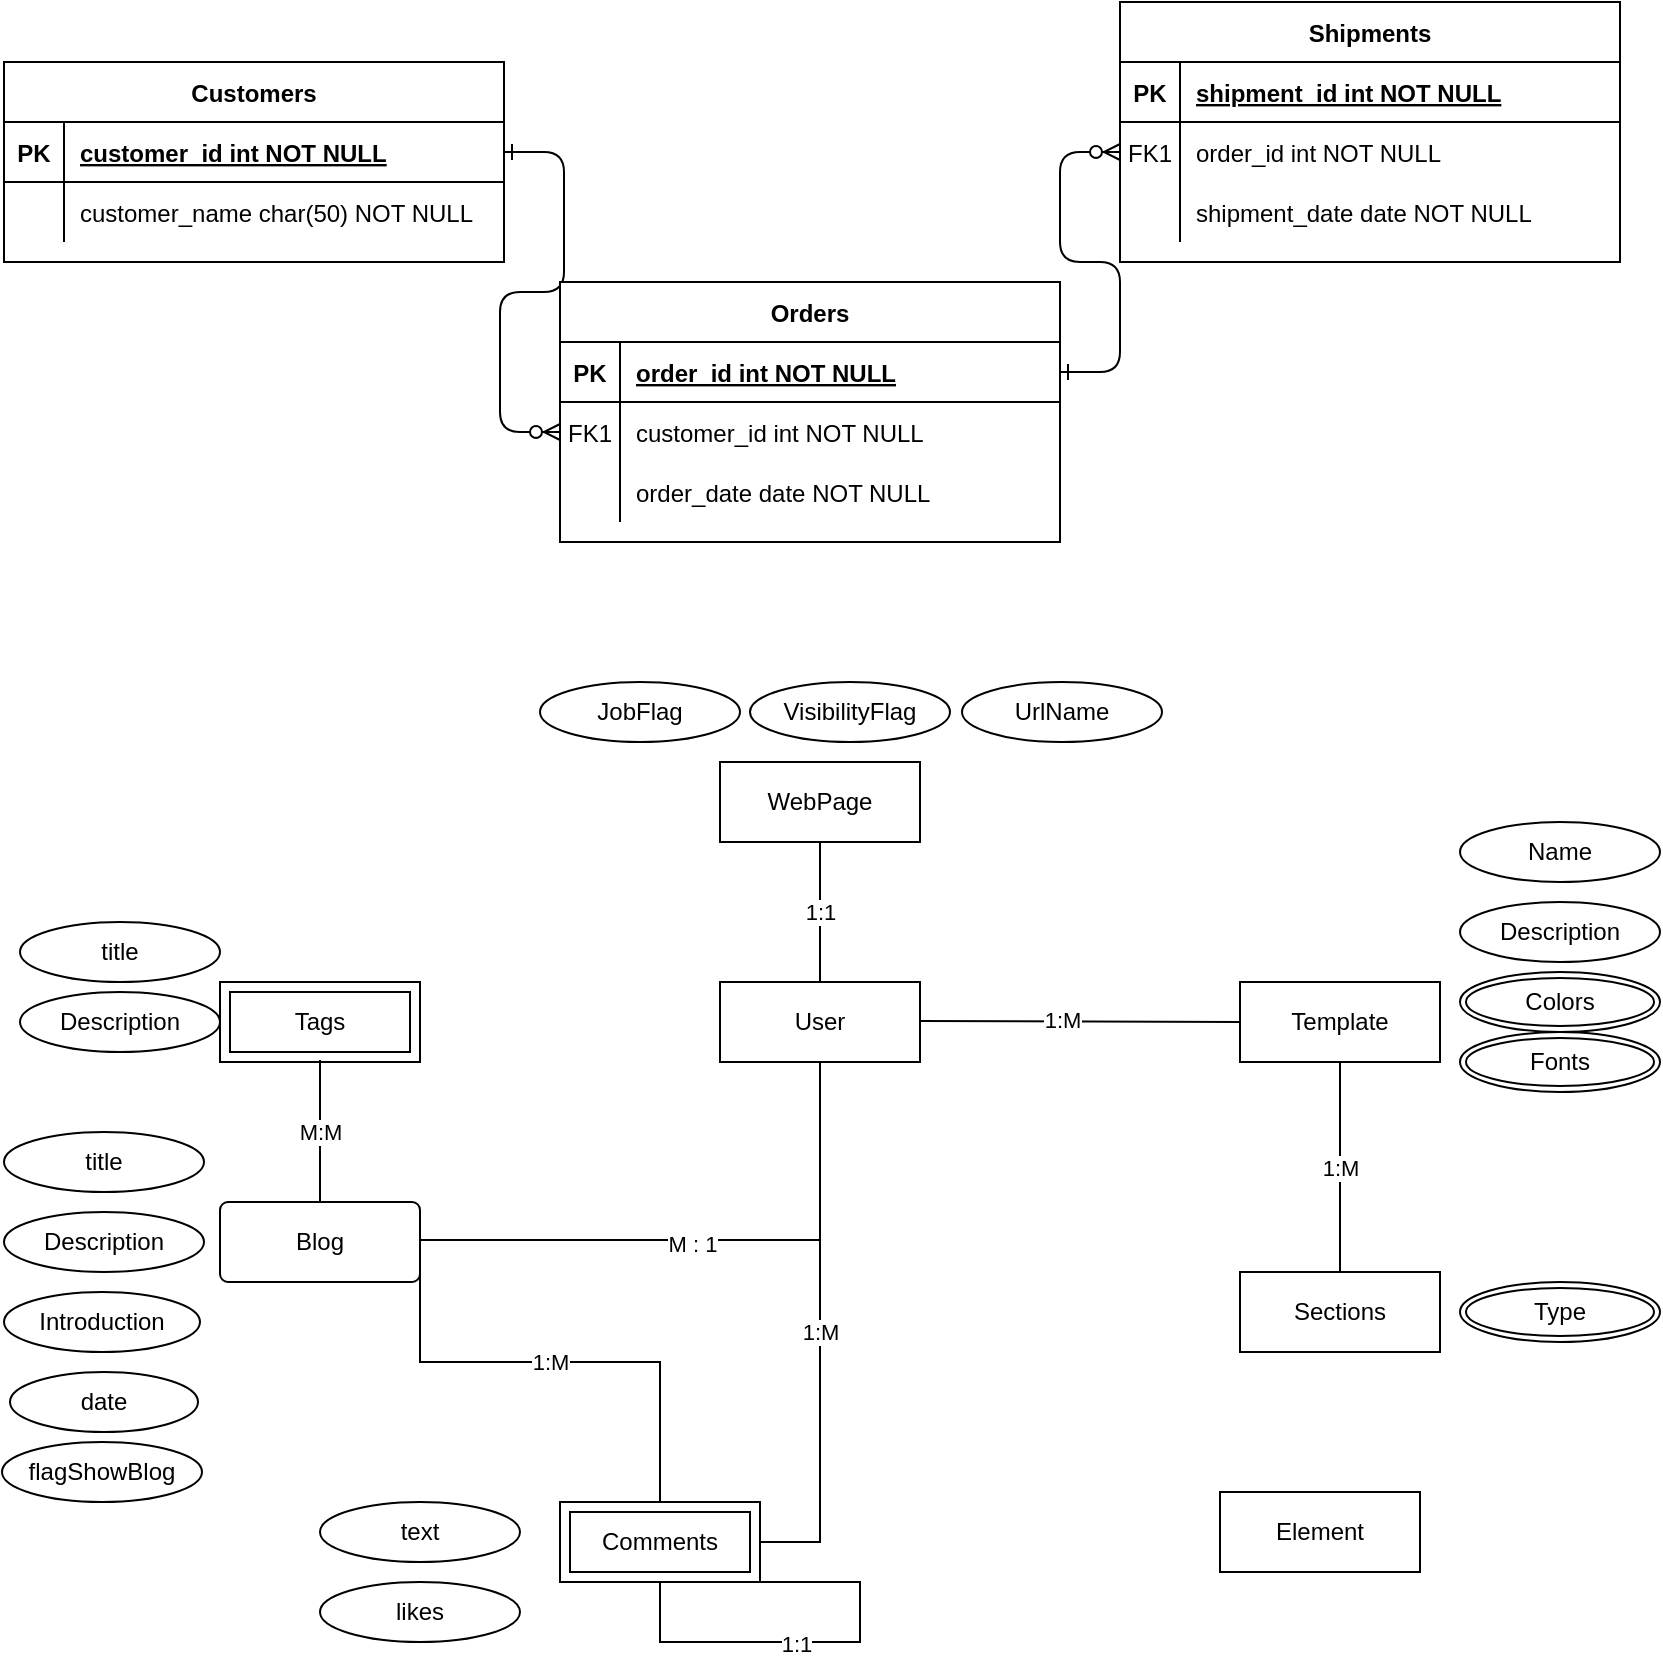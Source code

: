 <mxfile version="15.8.0" type="github">
  <diagram id="R2lEEEUBdFMjLlhIrx00" name="Page-1">
    <mxGraphModel dx="1422" dy="798" grid="1" gridSize="10" guides="1" tooltips="1" connect="1" arrows="1" fold="1" page="1" pageScale="1" pageWidth="850" pageHeight="1100" math="0" shadow="0" extFonts="Permanent Marker^https://fonts.googleapis.com/css?family=Permanent+Marker">
      <root>
        <mxCell id="0" />
        <mxCell id="1" parent="0" />
        <mxCell id="C-vyLk0tnHw3VtMMgP7b-1" value="" style="edgeStyle=entityRelationEdgeStyle;endArrow=ERzeroToMany;startArrow=ERone;endFill=1;startFill=0;entryX=0;entryY=0.5;entryDx=0;entryDy=0;exitX=1;exitY=0.5;exitDx=0;exitDy=0;" parent="1" source="C-vyLk0tnHw3VtMMgP7b-24" target="C-vyLk0tnHw3VtMMgP7b-6" edge="1">
          <mxGeometry width="100" height="100" relative="1" as="geometry">
            <mxPoint x="390" y="-75" as="sourcePoint" />
            <mxPoint x="440" y="480" as="targetPoint" />
          </mxGeometry>
        </mxCell>
        <mxCell id="C-vyLk0tnHw3VtMMgP7b-12" value="" style="edgeStyle=entityRelationEdgeStyle;endArrow=ERzeroToMany;startArrow=ERone;endFill=1;startFill=0;" parent="1" source="C-vyLk0tnHw3VtMMgP7b-3" target="C-vyLk0tnHw3VtMMgP7b-17" edge="1">
          <mxGeometry width="100" height="100" relative="1" as="geometry">
            <mxPoint x="400" y="40" as="sourcePoint" />
            <mxPoint x="460" y="65" as="targetPoint" />
          </mxGeometry>
        </mxCell>
        <mxCell id="C-vyLk0tnHw3VtMMgP7b-2" value="Orders" style="shape=table;startSize=30;container=1;collapsible=1;childLayout=tableLayout;fixedRows=1;rowLines=0;fontStyle=1;align=center;resizeLast=1;" parent="1" vertex="1">
          <mxGeometry x="280" y="160" width="250" height="130" as="geometry" />
        </mxCell>
        <mxCell id="C-vyLk0tnHw3VtMMgP7b-3" value="" style="shape=partialRectangle;collapsible=0;dropTarget=0;pointerEvents=0;fillColor=none;points=[[0,0.5],[1,0.5]];portConstraint=eastwest;top=0;left=0;right=0;bottom=1;" parent="C-vyLk0tnHw3VtMMgP7b-2" vertex="1">
          <mxGeometry y="30" width="250" height="30" as="geometry" />
        </mxCell>
        <mxCell id="C-vyLk0tnHw3VtMMgP7b-4" value="PK" style="shape=partialRectangle;overflow=hidden;connectable=0;fillColor=none;top=0;left=0;bottom=0;right=0;fontStyle=1;" parent="C-vyLk0tnHw3VtMMgP7b-3" vertex="1">
          <mxGeometry width="30" height="30" as="geometry">
            <mxRectangle width="30" height="30" as="alternateBounds" />
          </mxGeometry>
        </mxCell>
        <mxCell id="C-vyLk0tnHw3VtMMgP7b-5" value="order_id int NOT NULL " style="shape=partialRectangle;overflow=hidden;connectable=0;fillColor=none;top=0;left=0;bottom=0;right=0;align=left;spacingLeft=6;fontStyle=5;" parent="C-vyLk0tnHw3VtMMgP7b-3" vertex="1">
          <mxGeometry x="30" width="220" height="30" as="geometry">
            <mxRectangle width="220" height="30" as="alternateBounds" />
          </mxGeometry>
        </mxCell>
        <mxCell id="C-vyLk0tnHw3VtMMgP7b-6" value="" style="shape=partialRectangle;collapsible=0;dropTarget=0;pointerEvents=0;fillColor=none;points=[[0,0.5],[1,0.5]];portConstraint=eastwest;top=0;left=0;right=0;bottom=0;" parent="C-vyLk0tnHw3VtMMgP7b-2" vertex="1">
          <mxGeometry y="60" width="250" height="30" as="geometry" />
        </mxCell>
        <mxCell id="C-vyLk0tnHw3VtMMgP7b-7" value="FK1" style="shape=partialRectangle;overflow=hidden;connectable=0;fillColor=none;top=0;left=0;bottom=0;right=0;" parent="C-vyLk0tnHw3VtMMgP7b-6" vertex="1">
          <mxGeometry width="30" height="30" as="geometry">
            <mxRectangle width="30" height="30" as="alternateBounds" />
          </mxGeometry>
        </mxCell>
        <mxCell id="C-vyLk0tnHw3VtMMgP7b-8" value="customer_id int NOT NULL" style="shape=partialRectangle;overflow=hidden;connectable=0;fillColor=none;top=0;left=0;bottom=0;right=0;align=left;spacingLeft=6;" parent="C-vyLk0tnHw3VtMMgP7b-6" vertex="1">
          <mxGeometry x="30" width="220" height="30" as="geometry">
            <mxRectangle width="220" height="30" as="alternateBounds" />
          </mxGeometry>
        </mxCell>
        <mxCell id="C-vyLk0tnHw3VtMMgP7b-9" value="" style="shape=partialRectangle;collapsible=0;dropTarget=0;pointerEvents=0;fillColor=none;points=[[0,0.5],[1,0.5]];portConstraint=eastwest;top=0;left=0;right=0;bottom=0;" parent="C-vyLk0tnHw3VtMMgP7b-2" vertex="1">
          <mxGeometry y="90" width="250" height="30" as="geometry" />
        </mxCell>
        <mxCell id="C-vyLk0tnHw3VtMMgP7b-10" value="" style="shape=partialRectangle;overflow=hidden;connectable=0;fillColor=none;top=0;left=0;bottom=0;right=0;" parent="C-vyLk0tnHw3VtMMgP7b-9" vertex="1">
          <mxGeometry width="30" height="30" as="geometry">
            <mxRectangle width="30" height="30" as="alternateBounds" />
          </mxGeometry>
        </mxCell>
        <mxCell id="C-vyLk0tnHw3VtMMgP7b-11" value="order_date date NOT NULL" style="shape=partialRectangle;overflow=hidden;connectable=0;fillColor=none;top=0;left=0;bottom=0;right=0;align=left;spacingLeft=6;" parent="C-vyLk0tnHw3VtMMgP7b-9" vertex="1">
          <mxGeometry x="30" width="220" height="30" as="geometry">
            <mxRectangle width="220" height="30" as="alternateBounds" />
          </mxGeometry>
        </mxCell>
        <mxCell id="C-vyLk0tnHw3VtMMgP7b-13" value="Shipments" style="shape=table;startSize=30;container=1;collapsible=1;childLayout=tableLayout;fixedRows=1;rowLines=0;fontStyle=1;align=center;resizeLast=1;" parent="1" vertex="1">
          <mxGeometry x="560" y="20" width="250" height="130" as="geometry" />
        </mxCell>
        <mxCell id="C-vyLk0tnHw3VtMMgP7b-14" value="" style="shape=partialRectangle;collapsible=0;dropTarget=0;pointerEvents=0;fillColor=none;points=[[0,0.5],[1,0.5]];portConstraint=eastwest;top=0;left=0;right=0;bottom=1;" parent="C-vyLk0tnHw3VtMMgP7b-13" vertex="1">
          <mxGeometry y="30" width="250" height="30" as="geometry" />
        </mxCell>
        <mxCell id="C-vyLk0tnHw3VtMMgP7b-15" value="PK" style="shape=partialRectangle;overflow=hidden;connectable=0;fillColor=none;top=0;left=0;bottom=0;right=0;fontStyle=1;" parent="C-vyLk0tnHw3VtMMgP7b-14" vertex="1">
          <mxGeometry width="30" height="30" as="geometry">
            <mxRectangle width="30" height="30" as="alternateBounds" />
          </mxGeometry>
        </mxCell>
        <mxCell id="C-vyLk0tnHw3VtMMgP7b-16" value="shipment_id int NOT NULL " style="shape=partialRectangle;overflow=hidden;connectable=0;fillColor=none;top=0;left=0;bottom=0;right=0;align=left;spacingLeft=6;fontStyle=5;" parent="C-vyLk0tnHw3VtMMgP7b-14" vertex="1">
          <mxGeometry x="30" width="220" height="30" as="geometry">
            <mxRectangle width="220" height="30" as="alternateBounds" />
          </mxGeometry>
        </mxCell>
        <mxCell id="C-vyLk0tnHw3VtMMgP7b-17" value="" style="shape=partialRectangle;collapsible=0;dropTarget=0;pointerEvents=0;fillColor=none;points=[[0,0.5],[1,0.5]];portConstraint=eastwest;top=0;left=0;right=0;bottom=0;" parent="C-vyLk0tnHw3VtMMgP7b-13" vertex="1">
          <mxGeometry y="60" width="250" height="30" as="geometry" />
        </mxCell>
        <mxCell id="C-vyLk0tnHw3VtMMgP7b-18" value="FK1" style="shape=partialRectangle;overflow=hidden;connectable=0;fillColor=none;top=0;left=0;bottom=0;right=0;" parent="C-vyLk0tnHw3VtMMgP7b-17" vertex="1">
          <mxGeometry width="30" height="30" as="geometry">
            <mxRectangle width="30" height="30" as="alternateBounds" />
          </mxGeometry>
        </mxCell>
        <mxCell id="C-vyLk0tnHw3VtMMgP7b-19" value="order_id int NOT NULL" style="shape=partialRectangle;overflow=hidden;connectable=0;fillColor=none;top=0;left=0;bottom=0;right=0;align=left;spacingLeft=6;" parent="C-vyLk0tnHw3VtMMgP7b-17" vertex="1">
          <mxGeometry x="30" width="220" height="30" as="geometry">
            <mxRectangle width="220" height="30" as="alternateBounds" />
          </mxGeometry>
        </mxCell>
        <mxCell id="C-vyLk0tnHw3VtMMgP7b-20" value="" style="shape=partialRectangle;collapsible=0;dropTarget=0;pointerEvents=0;fillColor=none;points=[[0,0.5],[1,0.5]];portConstraint=eastwest;top=0;left=0;right=0;bottom=0;" parent="C-vyLk0tnHw3VtMMgP7b-13" vertex="1">
          <mxGeometry y="90" width="250" height="30" as="geometry" />
        </mxCell>
        <mxCell id="C-vyLk0tnHw3VtMMgP7b-21" value="" style="shape=partialRectangle;overflow=hidden;connectable=0;fillColor=none;top=0;left=0;bottom=0;right=0;" parent="C-vyLk0tnHw3VtMMgP7b-20" vertex="1">
          <mxGeometry width="30" height="30" as="geometry">
            <mxRectangle width="30" height="30" as="alternateBounds" />
          </mxGeometry>
        </mxCell>
        <mxCell id="C-vyLk0tnHw3VtMMgP7b-22" value="shipment_date date NOT NULL" style="shape=partialRectangle;overflow=hidden;connectable=0;fillColor=none;top=0;left=0;bottom=0;right=0;align=left;spacingLeft=6;" parent="C-vyLk0tnHw3VtMMgP7b-20" vertex="1">
          <mxGeometry x="30" width="220" height="30" as="geometry">
            <mxRectangle width="220" height="30" as="alternateBounds" />
          </mxGeometry>
        </mxCell>
        <mxCell id="C-vyLk0tnHw3VtMMgP7b-23" value="Customers" style="shape=table;startSize=30;container=1;collapsible=1;childLayout=tableLayout;fixedRows=1;rowLines=0;fontStyle=1;align=center;resizeLast=1;" parent="1" vertex="1">
          <mxGeometry x="2" y="50" width="250" height="100" as="geometry" />
        </mxCell>
        <mxCell id="C-vyLk0tnHw3VtMMgP7b-24" value="" style="shape=partialRectangle;collapsible=0;dropTarget=0;pointerEvents=0;fillColor=none;points=[[0,0.5],[1,0.5]];portConstraint=eastwest;top=0;left=0;right=0;bottom=1;" parent="C-vyLk0tnHw3VtMMgP7b-23" vertex="1">
          <mxGeometry y="30" width="250" height="30" as="geometry" />
        </mxCell>
        <mxCell id="C-vyLk0tnHw3VtMMgP7b-25" value="PK" style="shape=partialRectangle;overflow=hidden;connectable=0;fillColor=none;top=0;left=0;bottom=0;right=0;fontStyle=1;" parent="C-vyLk0tnHw3VtMMgP7b-24" vertex="1">
          <mxGeometry width="30" height="30" as="geometry">
            <mxRectangle width="30" height="30" as="alternateBounds" />
          </mxGeometry>
        </mxCell>
        <mxCell id="C-vyLk0tnHw3VtMMgP7b-26" value="customer_id int NOT NULL " style="shape=partialRectangle;overflow=hidden;connectable=0;fillColor=none;top=0;left=0;bottom=0;right=0;align=left;spacingLeft=6;fontStyle=5;" parent="C-vyLk0tnHw3VtMMgP7b-24" vertex="1">
          <mxGeometry x="30" width="220" height="30" as="geometry">
            <mxRectangle width="220" height="30" as="alternateBounds" />
          </mxGeometry>
        </mxCell>
        <mxCell id="C-vyLk0tnHw3VtMMgP7b-27" value="" style="shape=partialRectangle;collapsible=0;dropTarget=0;pointerEvents=0;fillColor=none;points=[[0,0.5],[1,0.5]];portConstraint=eastwest;top=0;left=0;right=0;bottom=0;" parent="C-vyLk0tnHw3VtMMgP7b-23" vertex="1">
          <mxGeometry y="60" width="250" height="30" as="geometry" />
        </mxCell>
        <mxCell id="C-vyLk0tnHw3VtMMgP7b-28" value="" style="shape=partialRectangle;overflow=hidden;connectable=0;fillColor=none;top=0;left=0;bottom=0;right=0;" parent="C-vyLk0tnHw3VtMMgP7b-27" vertex="1">
          <mxGeometry width="30" height="30" as="geometry">
            <mxRectangle width="30" height="30" as="alternateBounds" />
          </mxGeometry>
        </mxCell>
        <mxCell id="C-vyLk0tnHw3VtMMgP7b-29" value="customer_name char(50) NOT NULL" style="shape=partialRectangle;overflow=hidden;connectable=0;fillColor=none;top=0;left=0;bottom=0;right=0;align=left;spacingLeft=6;" parent="C-vyLk0tnHw3VtMMgP7b-27" vertex="1">
          <mxGeometry x="30" width="220" height="30" as="geometry">
            <mxRectangle width="220" height="30" as="alternateBounds" />
          </mxGeometry>
        </mxCell>
        <mxCell id="mhd1rwPNE3jdb9sb6sS8-1" value="Blog" style="rounded=1;arcSize=10;whiteSpace=wrap;html=1;align=center;" parent="1" vertex="1">
          <mxGeometry x="110" y="620" width="100" height="40" as="geometry" />
        </mxCell>
        <mxCell id="mhd1rwPNE3jdb9sb6sS8-2" value="title" style="ellipse;whiteSpace=wrap;html=1;align=center;" parent="1" vertex="1">
          <mxGeometry x="2" y="585" width="100" height="30" as="geometry" />
        </mxCell>
        <mxCell id="mhd1rwPNE3jdb9sb6sS8-3" value="Description" style="ellipse;whiteSpace=wrap;html=1;align=center;" parent="1" vertex="1">
          <mxGeometry x="2" y="625" width="100" height="30" as="geometry" />
        </mxCell>
        <mxCell id="mhd1rwPNE3jdb9sb6sS8-4" value="Introduction" style="ellipse;whiteSpace=wrap;html=1;align=center;" parent="1" vertex="1">
          <mxGeometry x="2" y="665" width="98" height="30" as="geometry" />
        </mxCell>
        <mxCell id="mhd1rwPNE3jdb9sb6sS8-11" value="User" style="whiteSpace=wrap;html=1;align=center;" parent="1" vertex="1">
          <mxGeometry x="360" y="510" width="100" height="40" as="geometry" />
        </mxCell>
        <mxCell id="mhd1rwPNE3jdb9sb6sS8-19" value="Comments" style="shape=ext;margin=3;double=1;whiteSpace=wrap;html=1;align=center;" parent="1" vertex="1">
          <mxGeometry x="280" y="770" width="100" height="40" as="geometry" />
        </mxCell>
        <mxCell id="mhd1rwPNE3jdb9sb6sS8-24" value="date" style="ellipse;whiteSpace=wrap;html=1;align=center;" parent="1" vertex="1">
          <mxGeometry x="5" y="705" width="94" height="30" as="geometry" />
        </mxCell>
        <mxCell id="mhd1rwPNE3jdb9sb6sS8-32" value="" style="endArrow=none;html=1;rounded=0;entryX=0.5;entryY=1;entryDx=0;entryDy=0;" parent="1" target="mhd1rwPNE3jdb9sb6sS8-11" edge="1">
          <mxGeometry relative="1" as="geometry">
            <mxPoint x="210" y="639" as="sourcePoint" />
            <mxPoint x="370" y="639" as="targetPoint" />
            <Array as="points">
              <mxPoint x="410" y="639" />
            </Array>
          </mxGeometry>
        </mxCell>
        <mxCell id="mhd1rwPNE3jdb9sb6sS8-33" value="M : 1" style="edgeLabel;html=1;align=center;verticalAlign=middle;resizable=0;points=[];" parent="mhd1rwPNE3jdb9sb6sS8-32" vertex="1" connectable="0">
          <mxGeometry x="-0.059" y="-2" relative="1" as="geometry">
            <mxPoint as="offset" />
          </mxGeometry>
        </mxCell>
        <mxCell id="mhd1rwPNE3jdb9sb6sS8-37" value="1:M" style="endArrow=none;html=1;rounded=0;entryX=1;entryY=0.5;entryDx=0;entryDy=0;" parent="1" target="mhd1rwPNE3jdb9sb6sS8-19" edge="1">
          <mxGeometry relative="1" as="geometry">
            <mxPoint x="410" y="550" as="sourcePoint" />
            <mxPoint x="500" y="700" as="targetPoint" />
            <Array as="points">
              <mxPoint x="410" y="790" />
            </Array>
          </mxGeometry>
        </mxCell>
        <mxCell id="mhd1rwPNE3jdb9sb6sS8-38" value="1:M" style="endArrow=none;html=1;rounded=0;exitX=1;exitY=0.5;exitDx=0;exitDy=0;entryX=0.5;entryY=0;entryDx=0;entryDy=0;" parent="1" source="mhd1rwPNE3jdb9sb6sS8-1" target="mhd1rwPNE3jdb9sb6sS8-19" edge="1">
          <mxGeometry relative="1" as="geometry">
            <mxPoint x="340" y="700" as="sourcePoint" />
            <mxPoint x="500" y="700" as="targetPoint" />
            <Array as="points">
              <mxPoint x="210" y="700" />
              <mxPoint x="330" y="700" />
            </Array>
          </mxGeometry>
        </mxCell>
        <mxCell id="mhd1rwPNE3jdb9sb6sS8-40" value="Template" style="whiteSpace=wrap;html=1;align=center;" parent="1" vertex="1">
          <mxGeometry x="620" y="510" width="100" height="40" as="geometry" />
        </mxCell>
        <mxCell id="mhd1rwPNE3jdb9sb6sS8-41" value="" style="endArrow=none;html=1;rounded=0;entryX=0;entryY=0.5;entryDx=0;entryDy=0;" parent="1" target="mhd1rwPNE3jdb9sb6sS8-40" edge="1">
          <mxGeometry relative="1" as="geometry">
            <mxPoint x="460" y="529.5" as="sourcePoint" />
            <mxPoint x="620" y="529.5" as="targetPoint" />
          </mxGeometry>
        </mxCell>
        <mxCell id="mhd1rwPNE3jdb9sb6sS8-42" value="1:M" style="edgeLabel;html=1;align=center;verticalAlign=middle;resizable=0;points=[];" parent="mhd1rwPNE3jdb9sb6sS8-41" vertex="1" connectable="0">
          <mxGeometry x="-0.12" y="1" relative="1" as="geometry">
            <mxPoint as="offset" />
          </mxGeometry>
        </mxCell>
        <mxCell id="mhd1rwPNE3jdb9sb6sS8-43" value="Name" style="ellipse;whiteSpace=wrap;html=1;align=center;" parent="1" vertex="1">
          <mxGeometry x="730" y="430" width="100" height="30" as="geometry" />
        </mxCell>
        <mxCell id="mhd1rwPNE3jdb9sb6sS8-44" value="Description" style="ellipse;whiteSpace=wrap;html=1;align=center;" parent="1" vertex="1">
          <mxGeometry x="730" y="470" width="100" height="30" as="geometry" />
        </mxCell>
        <mxCell id="mhd1rwPNE3jdb9sb6sS8-53" value="flagShowBlog" style="ellipse;whiteSpace=wrap;html=1;align=center;" parent="1" vertex="1">
          <mxGeometry x="1" y="740" width="100" height="30" as="geometry" />
        </mxCell>
        <mxCell id="mhd1rwPNE3jdb9sb6sS8-66" value="Tags" style="shape=ext;margin=3;double=1;whiteSpace=wrap;html=1;align=center;" parent="1" vertex="1">
          <mxGeometry x="110" y="510" width="100" height="40" as="geometry" />
        </mxCell>
        <mxCell id="mhd1rwPNE3jdb9sb6sS8-73" value="M:M" style="endArrow=none;html=1;rounded=0;entryX=0.5;entryY=0;entryDx=0;entryDy=0;" parent="1" target="mhd1rwPNE3jdb9sb6sS8-1" edge="1">
          <mxGeometry relative="1" as="geometry">
            <mxPoint x="160" y="549" as="sourcePoint" />
            <mxPoint x="320" y="549" as="targetPoint" />
          </mxGeometry>
        </mxCell>
        <mxCell id="mhd1rwPNE3jdb9sb6sS8-74" value="title" style="ellipse;whiteSpace=wrap;html=1;align=center;" parent="1" vertex="1">
          <mxGeometry x="10" y="480" width="100" height="30" as="geometry" />
        </mxCell>
        <mxCell id="mhd1rwPNE3jdb9sb6sS8-75" value="Description" style="ellipse;whiteSpace=wrap;html=1;align=center;" parent="1" vertex="1">
          <mxGeometry x="10" y="515" width="100" height="30" as="geometry" />
        </mxCell>
        <mxCell id="mhd1rwPNE3jdb9sb6sS8-76" value="text" style="ellipse;whiteSpace=wrap;html=1;align=center;" parent="1" vertex="1">
          <mxGeometry x="160" y="770" width="100" height="30" as="geometry" />
        </mxCell>
        <mxCell id="mhd1rwPNE3jdb9sb6sS8-79" value="Sections" style="whiteSpace=wrap;html=1;align=center;" parent="1" vertex="1">
          <mxGeometry x="620" y="655" width="100" height="40" as="geometry" />
        </mxCell>
        <mxCell id="mhd1rwPNE3jdb9sb6sS8-80" value="Element" style="whiteSpace=wrap;html=1;align=center;" parent="1" vertex="1">
          <mxGeometry x="610" y="765" width="100" height="40" as="geometry" />
        </mxCell>
        <mxCell id="mhd1rwPNE3jdb9sb6sS8-81" value="Colors" style="ellipse;shape=doubleEllipse;margin=3;whiteSpace=wrap;html=1;align=center;" parent="1" vertex="1">
          <mxGeometry x="730" y="505" width="100" height="30" as="geometry" />
        </mxCell>
        <mxCell id="mhd1rwPNE3jdb9sb6sS8-83" value="Fonts" style="ellipse;shape=doubleEllipse;margin=3;whiteSpace=wrap;html=1;align=center;" parent="1" vertex="1">
          <mxGeometry x="730" y="535" width="100" height="30" as="geometry" />
        </mxCell>
        <mxCell id="PP_Ne7jfOEdoxVb4praj-1" value="JobFlag" style="ellipse;whiteSpace=wrap;html=1;align=center;" vertex="1" parent="1">
          <mxGeometry x="270" y="360" width="100" height="30" as="geometry" />
        </mxCell>
        <mxCell id="PP_Ne7jfOEdoxVb4praj-4" value="likes" style="ellipse;whiteSpace=wrap;html=1;align=center;" vertex="1" parent="1">
          <mxGeometry x="160" y="810" width="100" height="30" as="geometry" />
        </mxCell>
        <mxCell id="PP_Ne7jfOEdoxVb4praj-5" value="" style="endArrow=none;html=1;rounded=0;entryX=0.5;entryY=1;entryDx=0;entryDy=0;exitX=1;exitY=1;exitDx=0;exitDy=0;" edge="1" parent="1" source="mhd1rwPNE3jdb9sb6sS8-19" target="mhd1rwPNE3jdb9sb6sS8-19">
          <mxGeometry relative="1" as="geometry">
            <mxPoint x="330" y="810" as="sourcePoint" />
            <mxPoint x="330" y="860" as="targetPoint" />
            <Array as="points">
              <mxPoint x="430" y="810" />
              <mxPoint x="430" y="840" />
              <mxPoint x="330" y="840" />
            </Array>
          </mxGeometry>
        </mxCell>
        <mxCell id="PP_Ne7jfOEdoxVb4praj-6" value="1:1" style="edgeLabel;html=1;align=center;verticalAlign=middle;resizable=0;points=[];" vertex="1" connectable="0" parent="PP_Ne7jfOEdoxVb4praj-5">
          <mxGeometry x="0.067" y="1" relative="1" as="geometry">
            <mxPoint as="offset" />
          </mxGeometry>
        </mxCell>
        <mxCell id="PP_Ne7jfOEdoxVb4praj-9" value="WebPage" style="whiteSpace=wrap;html=1;align=center;" vertex="1" parent="1">
          <mxGeometry x="360" y="400" width="100" height="40" as="geometry" />
        </mxCell>
        <mxCell id="PP_Ne7jfOEdoxVb4praj-10" value="1:1" style="endArrow=none;html=1;rounded=0;exitX=0.5;exitY=1;exitDx=0;exitDy=0;entryX=0.5;entryY=0;entryDx=0;entryDy=0;" edge="1" parent="1" source="PP_Ne7jfOEdoxVb4praj-9" target="mhd1rwPNE3jdb9sb6sS8-11">
          <mxGeometry relative="1" as="geometry">
            <mxPoint x="340" y="510" as="sourcePoint" />
            <mxPoint x="500" y="510" as="targetPoint" />
          </mxGeometry>
        </mxCell>
        <mxCell id="PP_Ne7jfOEdoxVb4praj-11" value="VisibilityFlag" style="ellipse;whiteSpace=wrap;html=1;align=center;" vertex="1" parent="1">
          <mxGeometry x="375" y="360" width="100" height="30" as="geometry" />
        </mxCell>
        <mxCell id="PP_Ne7jfOEdoxVb4praj-12" value="UrlName" style="ellipse;whiteSpace=wrap;html=1;align=center;" vertex="1" parent="1">
          <mxGeometry x="481" y="360" width="100" height="30" as="geometry" />
        </mxCell>
        <mxCell id="PP_Ne7jfOEdoxVb4praj-15" value="1:M" style="endArrow=none;html=1;rounded=0;entryX=0.5;entryY=0;entryDx=0;entryDy=0;" edge="1" parent="1" target="mhd1rwPNE3jdb9sb6sS8-79">
          <mxGeometry relative="1" as="geometry">
            <mxPoint x="670" y="550" as="sourcePoint" />
            <mxPoint x="830" y="550" as="targetPoint" />
          </mxGeometry>
        </mxCell>
        <mxCell id="PP_Ne7jfOEdoxVb4praj-17" value="Type" style="ellipse;shape=doubleEllipse;margin=3;whiteSpace=wrap;html=1;align=center;" vertex="1" parent="1">
          <mxGeometry x="730" y="660" width="100" height="30" as="geometry" />
        </mxCell>
      </root>
    </mxGraphModel>
  </diagram>
</mxfile>
